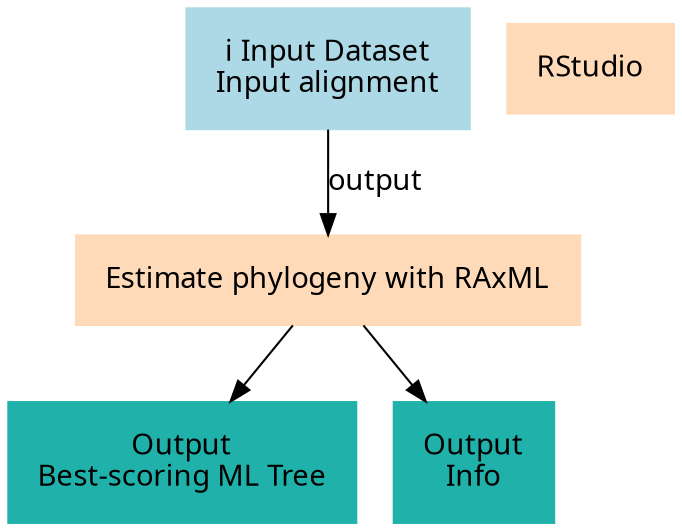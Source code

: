 digraph main {
  node [fontname="Atkinson Hyperlegible", shape=box, color=white,style=filled,color=peachpuff,margin="0.2,0.2"];
  edge [fontname="Atkinson Hyperlegible"];
  0[color=lightblue,label="ℹ️ Input Dataset\nInput alignment"]
  1[label="RStudio"]
  2[label="Estimate phylogeny with RAxML"]
  0 -> 2 [label="output"]
  k9f8ae577c5834a2db64d14c25fb859d9[color=lightseagreen,label="Output\nBest-scoring ML Tree"]
  2 -> k9f8ae577c5834a2db64d14c25fb859d9
  kbdb8cf2fb5534a968b5538b4b499ab88[color=lightseagreen,label="Output\nInfo"]
  2 -> kbdb8cf2fb5534a968b5538b4b499ab88
}